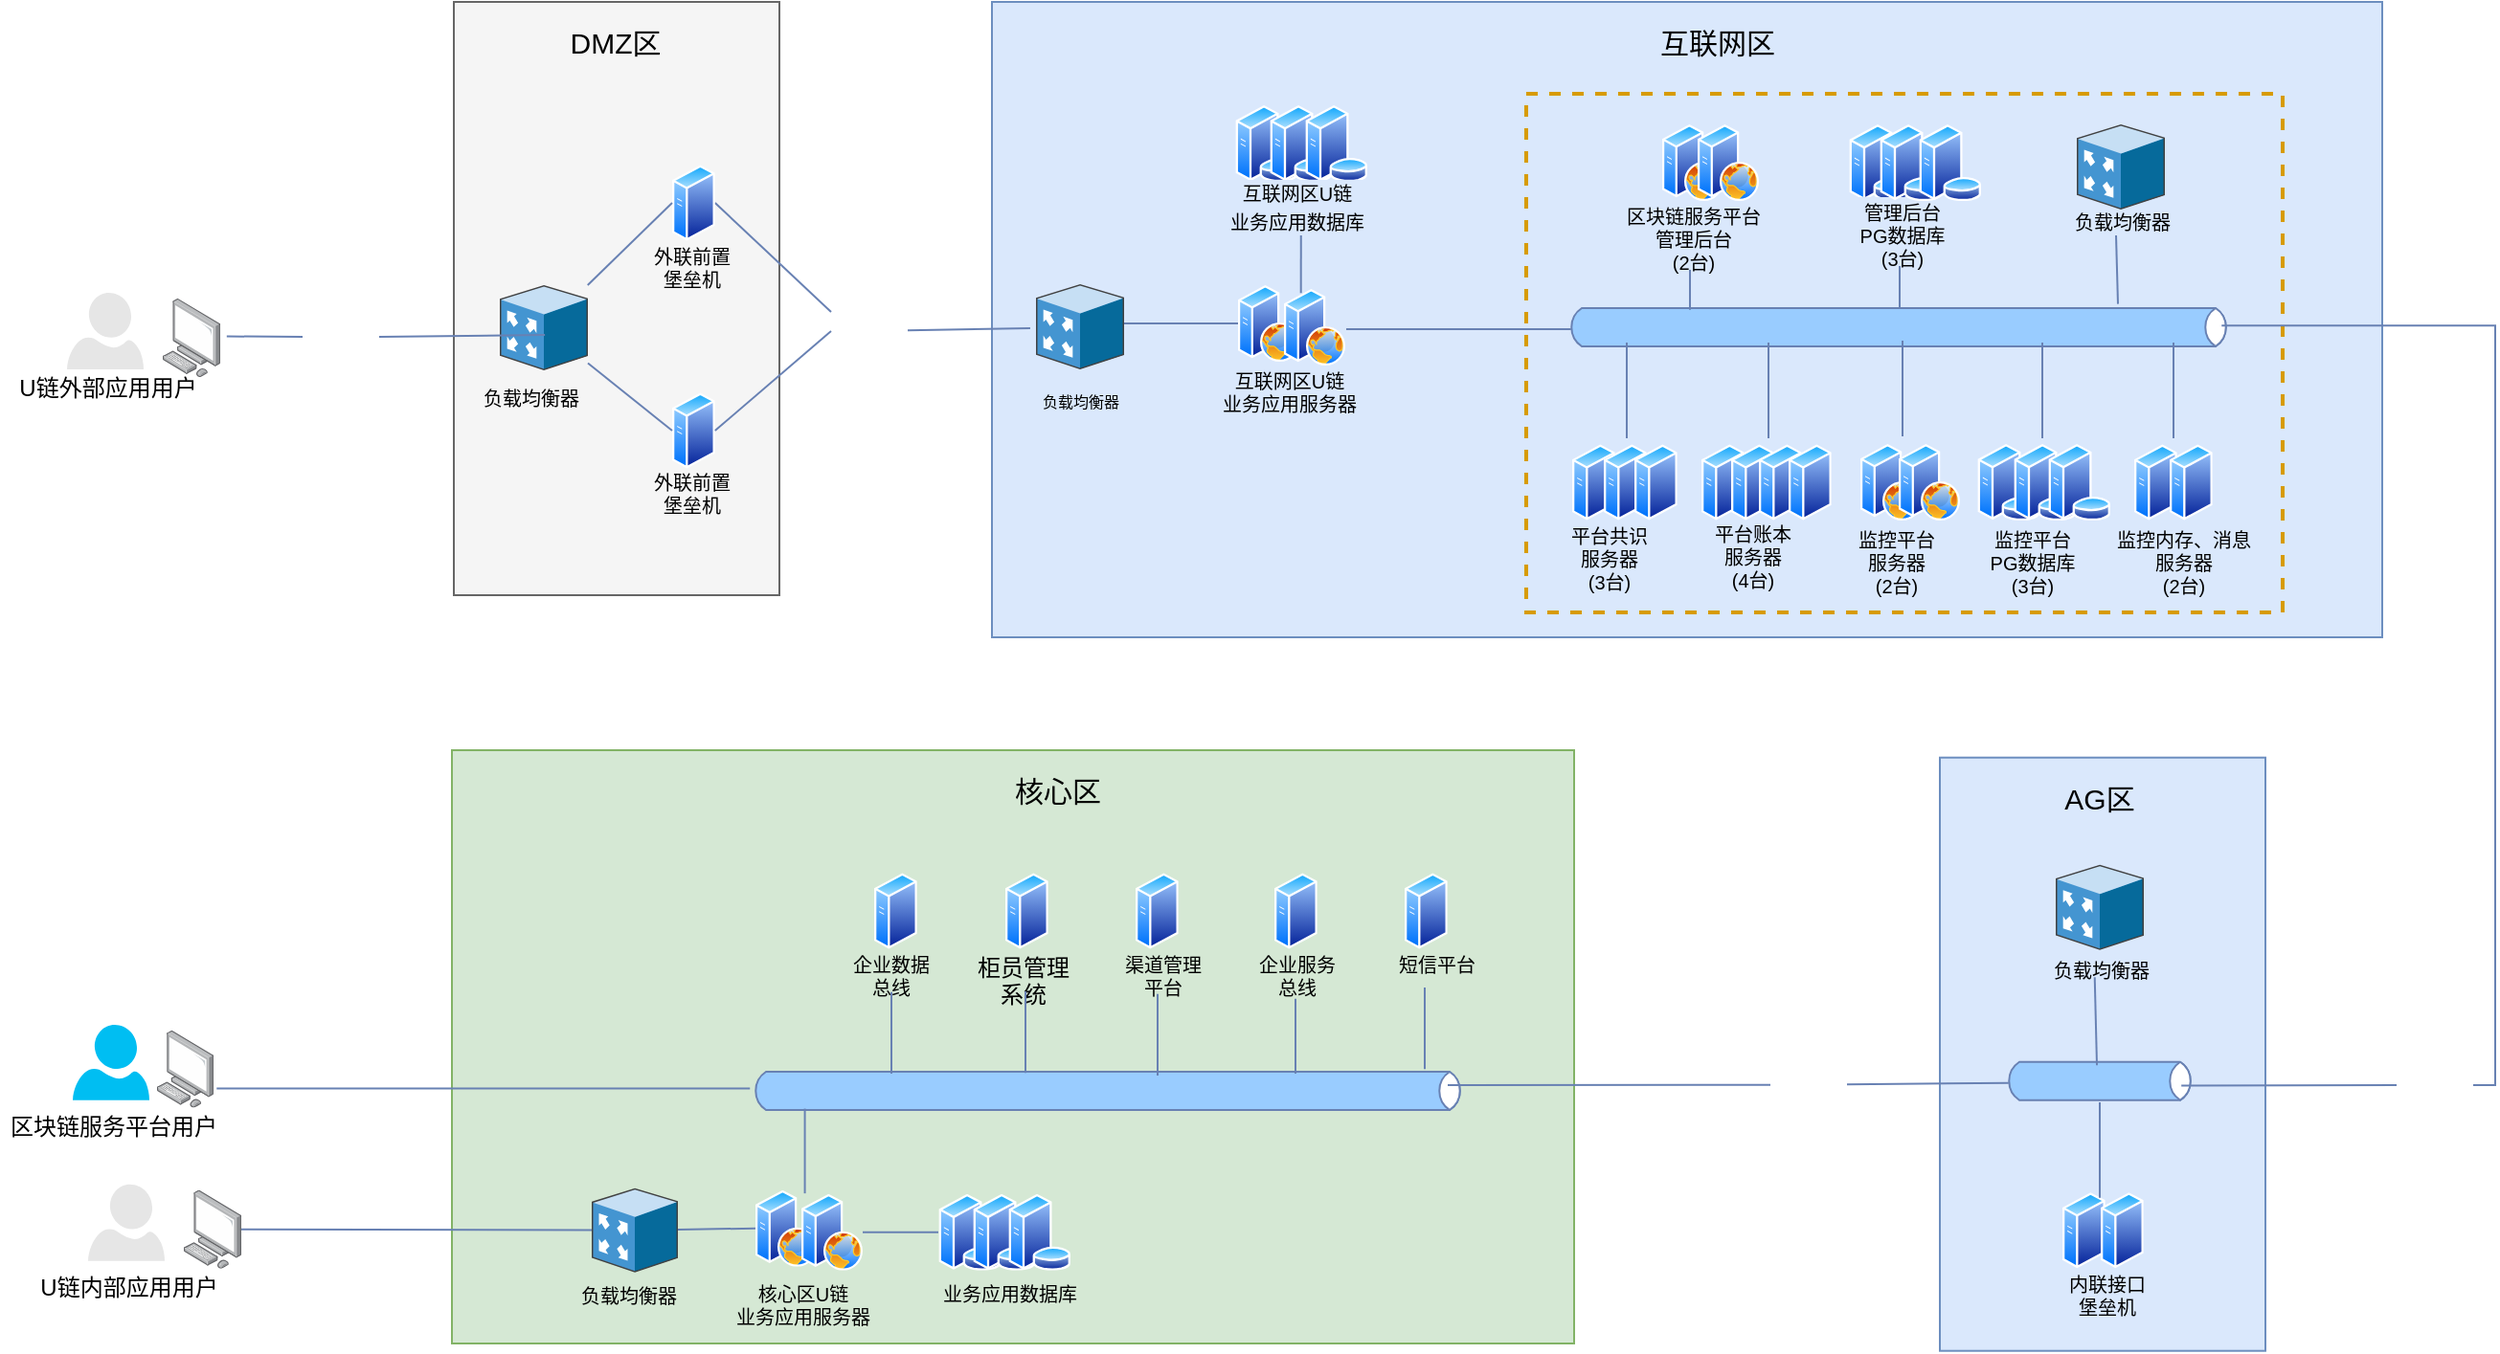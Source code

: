 <mxfile version="12.1.3" type="github" pages="1">
  <diagram id="PtFR2M7_tXtKYrFW8lSv" name="Page-1">
    <mxGraphModel dx="932" dy="569" grid="0" gridSize="10" guides="1" tooltips="1" connect="1" arrows="1" fold="1" page="1" pageScale="1" pageWidth="3300" pageHeight="4681" math="0" shadow="0">
      <root>
        <mxCell id="0"/>
        <mxCell id="1" parent="0"/>
        <mxCell id="sPacu9p47zKpvOx0FIWo-47" value="" style="rounded=0;whiteSpace=wrap;html=1;strokeColor=#6c8ebf;strokeWidth=1;fillColor=#dae8fc;fontSize=12;align=center;" parent="1" vertex="1">
          <mxGeometry x="591" y="208" width="726" height="332" as="geometry"/>
        </mxCell>
        <mxCell id="nEOF1kNpwPRWHeqvcLlS-4" value="" style="rounded=0;whiteSpace=wrap;html=1;fillColor=none;fontSize=10;dashed=1;strokeColor=#d79b00;strokeWidth=2;" parent="1" vertex="1">
          <mxGeometry x="870" y="256" width="395" height="271" as="geometry"/>
        </mxCell>
        <mxCell id="sPacu9p47zKpvOx0FIWo-21" value="" style="rounded=0;whiteSpace=wrap;html=1;strokeColor=#666666;fillColor=#f5f5f5;fontSize=12;align=center;fontColor=#333333;" parent="1" vertex="1">
          <mxGeometry x="310" y="208" width="170" height="310" as="geometry"/>
        </mxCell>
        <mxCell id="sPacu9p47zKpvOx0FIWo-9" value="" style="html=1;fillColor=#99CCFF;strokeColor=#6881B3;gradientColor=none;gradientDirection=north;strokeWidth=1;shape=mxgraph.networks.bus;gradientColor=none;gradientDirection=north;fontColor=#ffffff;perimeter=backbonePerimeter;backboneSize=20;align=center;fontSize=12;" parent="1" vertex="1">
          <mxGeometry x="891" y="373" width="347" height="10" as="geometry"/>
        </mxCell>
        <mxCell id="sPacu9p47zKpvOx0FIWo-10" value="" style="strokeColor=#6881B3;edgeStyle=none;rounded=0;endArrow=none;html=1;strokeWidth=1;fontSize=12;" parent="1" edge="1">
          <mxGeometry relative="1" as="geometry">
            <mxPoint x="955.5" y="326" as="sourcePoint"/>
            <mxPoint x="955.5" y="368.929" as="targetPoint"/>
          </mxGeometry>
        </mxCell>
        <mxCell id="sPacu9p47zKpvOx0FIWo-12" value="" style="strokeColor=#6881B3;edgeStyle=none;rounded=0;endArrow=none;html=1;strokeWidth=1;fontSize=12;" parent="1" edge="1">
          <mxGeometry relative="1" as="geometry">
            <mxPoint x="1065" y="325.5" as="sourcePoint"/>
            <mxPoint x="1065" y="367.676" as="targetPoint"/>
          </mxGeometry>
        </mxCell>
        <mxCell id="sPacu9p47zKpvOx0FIWo-14" value="" style="strokeColor=#6881B3;edgeStyle=none;rounded=0;endArrow=none;html=1;strokeWidth=1;fontSize=12;" parent="1" edge="1">
          <mxGeometry relative="1" as="geometry">
            <mxPoint x="922.5" y="436" as="sourcePoint"/>
            <mxPoint x="922.5" y="386" as="targetPoint"/>
          </mxGeometry>
        </mxCell>
        <mxCell id="sPacu9p47zKpvOx0FIWo-26" value="" style="shape=image;html=1;verticalAlign=top;verticalLabelPosition=bottom;labelBackgroundColor=#ffffff;imageAspect=0;aspect=fixed;image=https://cdn4.iconfinder.com/data/icons/VISTA/networking/png/128/firewall.png;strokeColor=#6881B3;fillColor=#99CCFF;fontSize=12;align=center;" parent="1" vertex="1">
          <mxGeometry x="231" y="363" width="40" height="40" as="geometry"/>
        </mxCell>
        <mxCell id="sPacu9p47zKpvOx0FIWo-27" value="" style="endArrow=none;html=1;fontSize=12;entryX=0;entryY=0.5;entryDx=0;entryDy=0;exitX=1.114;exitY=0.482;exitDx=0;exitDy=0;exitPerimeter=0;strokeColor=#6881B3;" parent="1" source="sPacu9p47zKpvOx0FIWo-23" target="sPacu9p47zKpvOx0FIWo-26" edge="1">
          <mxGeometry width="50" height="50" relative="1" as="geometry">
            <mxPoint x="198" y="470" as="sourcePoint"/>
            <mxPoint x="248" y="420" as="targetPoint"/>
          </mxGeometry>
        </mxCell>
        <mxCell id="sPacu9p47zKpvOx0FIWo-32" value="" style="shadow=0;dashed=0;html=1;labelPosition=center;verticalLabelPosition=bottom;verticalAlign=top;align=center;outlineConnect=0;shape=mxgraph.veeam.3d.proxy_appliance;direction=east;" parent="1" vertex="1">
          <mxGeometry x="334" y="356" width="46" height="44.562" as="geometry"/>
        </mxCell>
        <mxCell id="sPacu9p47zKpvOx0FIWo-22" value="&lt;font style=&quot;font-size: 15px&quot;&gt;DMZ区&lt;/font&gt;" style="text;html=1;resizable=0;points=[];autosize=1;align=center;verticalAlign=top;spacingTop=-4;fontSize=12;" parent="1" vertex="1">
          <mxGeometry x="365" y="218" width="58" height="15" as="geometry"/>
        </mxCell>
        <mxCell id="sPacu9p47zKpvOx0FIWo-35" value="" style="endArrow=none;html=1;strokeColor=#6881B3;strokeWidth=1;fontSize=12;exitX=1;exitY=0.5;exitDx=0;exitDy=0;entryX=0.512;entryY=0.583;entryDx=0;entryDy=0;entryPerimeter=0;" parent="1" source="sPacu9p47zKpvOx0FIWo-26" target="sPacu9p47zKpvOx0FIWo-32" edge="1">
          <mxGeometry width="50" height="50" relative="1" as="geometry">
            <mxPoint x="250" y="373" as="sourcePoint"/>
            <mxPoint x="360" y="300" as="targetPoint"/>
          </mxGeometry>
        </mxCell>
        <mxCell id="sPacu9p47zKpvOx0FIWo-48" value="&lt;font style=&quot;font-size: 15px&quot;&gt;互联网区&lt;/font&gt;" style="text;html=1;resizable=0;points=[];autosize=1;align=left;verticalAlign=top;spacingTop=-4;fontSize=12;" parent="1" vertex="1">
          <mxGeometry x="937.5" y="218" width="70" height="15" as="geometry"/>
        </mxCell>
        <mxCell id="sPacu9p47zKpvOx0FIWo-49" value="" style="shape=image;html=1;verticalAlign=top;verticalLabelPosition=bottom;labelBackgroundColor=#ffffff;imageAspect=0;aspect=fixed;image=https://cdn4.iconfinder.com/data/icons/VISTA/networking/png/128/firewall.png;strokeColor=#6881B3;fillColor=#99CCFF;fontSize=12;align=center;" parent="1" vertex="1">
          <mxGeometry x="507" y="360" width="40" height="40" as="geometry"/>
        </mxCell>
        <mxCell id="sPacu9p47zKpvOx0FIWo-50" value="" style="endArrow=none;html=1;strokeColor=#6881B3;strokeWidth=1;fontSize=12;exitX=1;exitY=0.5;exitDx=0;exitDy=0;entryX=0;entryY=0.25;entryDx=0;entryDy=0;" parent="1" source="sPacu9p47zKpvOx0FIWo-84" target="sPacu9p47zKpvOx0FIWo-49" edge="1">
          <mxGeometry width="50" height="50" relative="1" as="geometry">
            <mxPoint x="433.4" y="385.12" as="sourcePoint"/>
            <mxPoint x="570" y="430" as="targetPoint"/>
          </mxGeometry>
        </mxCell>
        <mxCell id="sPacu9p47zKpvOx0FIWo-51" value="" style="shadow=0;dashed=0;html=1;labelPosition=center;verticalLabelPosition=bottom;verticalAlign=top;align=center;outlineConnect=0;shape=mxgraph.veeam.3d.proxy_appliance;direction=east;" parent="1" vertex="1">
          <mxGeometry x="614" y="355.5" width="46" height="44.562" as="geometry"/>
        </mxCell>
        <mxCell id="sPacu9p47zKpvOx0FIWo-52" value="" style="endArrow=none;html=1;strokeColor=#6881B3;strokeWidth=1;fontSize=12;entryX=-0.066;entryY=0.515;entryDx=0;entryDy=0;entryPerimeter=0;" parent="1" source="sPacu9p47zKpvOx0FIWo-49" target="sPacu9p47zKpvOx0FIWo-51" edge="1">
          <mxGeometry width="50" height="50" relative="1" as="geometry">
            <mxPoint x="587" y="460" as="sourcePoint"/>
            <mxPoint x="637" y="410" as="targetPoint"/>
          </mxGeometry>
        </mxCell>
        <mxCell id="sPacu9p47zKpvOx0FIWo-57" value="外联前置&lt;br style=&quot;font-size: 10px&quot;&gt;堡垒机" style="text;html=1;resizable=0;points=[];autosize=1;align=center;verticalAlign=top;spacingTop=-4;fontSize=10;" parent="1" vertex="1">
          <mxGeometry x="409" y="333" width="50" height="24" as="geometry"/>
        </mxCell>
        <mxCell id="sPacu9p47zKpvOx0FIWo-58" value="" style="group" parent="1" vertex="1" connectable="0">
          <mxGeometry x="719.5" y="356" width="56" height="40" as="geometry"/>
        </mxCell>
        <mxCell id="sPacu9p47zKpvOx0FIWo-59" value="" style="aspect=fixed;perimeter=ellipsePerimeter;html=1;align=center;shadow=0;dashed=0;spacingTop=3;image;image=img/lib/active_directory/web_server.svg;strokeColor=#6881B3;strokeWidth=1;fillColor=#99CCFF;fontSize=12;" parent="sPacu9p47zKpvOx0FIWo-58" vertex="1">
          <mxGeometry width="32" height="40" as="geometry"/>
        </mxCell>
        <mxCell id="sPacu9p47zKpvOx0FIWo-60" value="" style="aspect=fixed;perimeter=ellipsePerimeter;html=1;align=center;shadow=0;dashed=0;spacingTop=3;image;image=img/lib/active_directory/web_server.svg;strokeColor=#6881B3;strokeWidth=1;fillColor=#99CCFF;fontSize=12;" parent="sPacu9p47zKpvOx0FIWo-58" vertex="1">
          <mxGeometry x="24" y="2" width="32" height="40" as="geometry"/>
        </mxCell>
        <mxCell id="sPacu9p47zKpvOx0FIWo-61" value="互联网区U链&lt;br&gt;业务应用服务器" style="text;html=1;resizable=0;points=[];autosize=1;align=center;verticalAlign=top;spacingTop=-4;fontSize=10;" parent="1" vertex="1">
          <mxGeometry x="705.5" y="398" width="80" height="24" as="geometry"/>
        </mxCell>
        <mxCell id="sPacu9p47zKpvOx0FIWo-72" value="区块链服务平台&lt;br&gt;管理后台&lt;br&gt;(2台)" style="text;html=1;resizable=0;points=[];autosize=1;align=center;verticalAlign=top;spacingTop=-4;fontSize=10;fillColor=#DAE8FC;" parent="1" vertex="1">
          <mxGeometry x="916.5" y="312" width="80" height="36" as="geometry"/>
        </mxCell>
        <mxCell id="sPacu9p47zKpvOx0FIWo-62" value="" style="aspect=fixed;perimeter=ellipsePerimeter;html=1;align=center;shadow=0;dashed=0;spacingTop=3;image;image=img/lib/active_directory/database_server.svg;strokeColor=#6881B3;strokeWidth=1;fillColor=#99CCFF;fontSize=8;" parent="1" vertex="1">
          <mxGeometry x="718" y="262" width="32.8" height="40" as="geometry"/>
        </mxCell>
        <mxCell id="sPacu9p47zKpvOx0FIWo-63" value="" style="aspect=fixed;perimeter=ellipsePerimeter;html=1;align=center;shadow=0;dashed=0;spacingTop=3;image;image=img/lib/active_directory/database_server.svg;strokeColor=#6881B3;strokeWidth=1;fillColor=#99CCFF;fontSize=8;" parent="1" vertex="1">
          <mxGeometry x="736" y="262" width="32.8" height="40" as="geometry"/>
        </mxCell>
        <mxCell id="sPacu9p47zKpvOx0FIWo-64" value="" style="aspect=fixed;perimeter=ellipsePerimeter;html=1;align=center;shadow=0;dashed=0;spacingTop=3;image;image=img/lib/active_directory/database_server.svg;strokeColor=#6881B3;strokeWidth=1;fillColor=#99CCFF;fontSize=8;" parent="1" vertex="1">
          <mxGeometry x="754.5" y="262" width="32.8" height="40" as="geometry"/>
        </mxCell>
        <mxCell id="sPacu9p47zKpvOx0FIWo-90" value="平台共识&lt;br&gt;服务器&lt;br&gt;(3台)" style="text;html=1;resizable=0;points=[];autosize=1;align=center;verticalAlign=top;spacingTop=-4;fontSize=10;" parent="1" vertex="1">
          <mxGeometry x="888" y="479" width="50" height="36" as="geometry"/>
        </mxCell>
        <mxCell id="sPacu9p47zKpvOx0FIWo-82" value="" style="aspect=fixed;perimeter=ellipsePerimeter;html=1;align=center;shadow=0;dashed=0;spacingTop=3;image;image=img/lib/active_directory/generic_server.svg;strokeColor=#6881B3;strokeWidth=1;fillColor=#99CCFF;fontSize=8;" parent="1" vertex="1">
          <mxGeometry x="894" y="439" width="22.4" height="40" as="geometry"/>
        </mxCell>
        <mxCell id="sPacu9p47zKpvOx0FIWo-101" value="平台账本&lt;br&gt;服务器&lt;br&gt;(4台)" style="text;html=1;resizable=0;points=[];autosize=1;align=center;verticalAlign=top;spacingTop=-4;fontSize=10;" parent="1" vertex="1">
          <mxGeometry x="963" y="478" width="50" height="36" as="geometry"/>
        </mxCell>
        <mxCell id="sPacu9p47zKpvOx0FIWo-112" value="" style="rounded=0;whiteSpace=wrap;html=1;strokeColor=#6c8ebf;strokeWidth=1;fillColor=#dae8fc;fontSize=8;align=center;" parent="1" vertex="1">
          <mxGeometry x="1086" y="602.853" width="170" height="310" as="geometry"/>
        </mxCell>
        <mxCell id="sPacu9p47zKpvOx0FIWo-113" value="&lt;font style=&quot;font-size: 15px&quot;&gt;AG区&lt;/font&gt;" style="text;html=1;resizable=0;points=[];autosize=1;align=center;verticalAlign=top;spacingTop=-4;fontSize=12;" parent="1" vertex="1">
          <mxGeometry x="1145.5" y="612.853" width="47" height="15" as="geometry"/>
        </mxCell>
        <mxCell id="sPacu9p47zKpvOx0FIWo-115" value="负载均衡器" style="text;html=1;resizable=0;points=[];autosize=1;align=center;verticalAlign=top;spacingTop=-4;fontSize=10;" parent="1" vertex="1">
          <mxGeometry x="320" y="407" width="60" height="10" as="geometry"/>
        </mxCell>
        <mxCell id="sPacu9p47zKpvOx0FIWo-116" value="负载均衡器" style="text;html=1;resizable=0;points=[];autosize=1;align=center;verticalAlign=top;spacingTop=-4;fontSize=8;" parent="1" vertex="1">
          <mxGeometry x="607" y="410" width="60" height="10" as="geometry"/>
        </mxCell>
        <mxCell id="sPacu9p47zKpvOx0FIWo-117" value="" style="shadow=0;dashed=0;html=1;labelPosition=center;verticalLabelPosition=bottom;verticalAlign=top;align=center;outlineConnect=0;shape=mxgraph.veeam.3d.proxy_appliance;direction=east;" parent="1" vertex="1">
          <mxGeometry x="1146.5" y="658.853" width="46" height="44.562" as="geometry"/>
        </mxCell>
        <mxCell id="sPacu9p47zKpvOx0FIWo-118" value="负载均衡器" style="text;html=1;resizable=0;points=[];autosize=1;align=center;verticalAlign=top;spacingTop=-4;fontSize=10;" parent="1" vertex="1">
          <mxGeometry x="1139.5" y="705.853" width="60" height="10" as="geometry"/>
        </mxCell>
        <mxCell id="sPacu9p47zKpvOx0FIWo-119" value="" style="html=1;fillColor=#99CCFF;strokeColor=#6881B3;gradientColor=none;gradientDirection=north;strokeWidth=1;shape=mxgraph.networks.bus;gradientColor=none;gradientDirection=north;fontColor=#ffffff;perimeter=backbonePerimeter;backboneSize=20;align=center;fontSize=12;" parent="1" vertex="1">
          <mxGeometry x="1119.5" y="766.853" width="100" height="10" as="geometry"/>
        </mxCell>
        <mxCell id="wzntJS4Hk8glmOeOFhAp-34" style="edgeStyle=orthogonalEdgeStyle;rounded=0;orthogonalLoop=1;jettySize=auto;html=1;exitX=1;exitY=0.5;exitDx=0;exitDy=0;entryX=0.986;entryY=0.414;entryDx=0;entryDy=0;entryPerimeter=0;endArrow=none;endFill=0;strokeColor=#6881B3;" parent="1" source="sPacu9p47zKpvOx0FIWo-120" target="sPacu9p47zKpvOx0FIWo-9" edge="1">
          <mxGeometry relative="1" as="geometry">
            <Array as="points">
              <mxPoint x="1376" y="774"/>
              <mxPoint x="1376" y="377"/>
            </Array>
          </mxGeometry>
        </mxCell>
        <mxCell id="sPacu9p47zKpvOx0FIWo-120" value="" style="shape=image;html=1;verticalAlign=top;verticalLabelPosition=bottom;labelBackgroundColor=#ffffff;imageAspect=0;aspect=fixed;image=https://cdn4.iconfinder.com/data/icons/VISTA/networking/png/128/firewall.png;strokeColor=#6881B3;fillColor=#99CCFF;fontSize=12;align=center;" parent="1" vertex="1">
          <mxGeometry x="1324.5" y="754" width="40" height="40" as="geometry"/>
        </mxCell>
        <mxCell id="sPacu9p47zKpvOx0FIWo-123" value="" style="endArrow=none;html=1;strokeColor=#6881B3;strokeWidth=1;fontSize=8;exitX=0.485;exitY=-0.318;exitDx=0;exitDy=0;exitPerimeter=0;entryX=0.456;entryY=1.182;entryDx=0;entryDy=0;entryPerimeter=0;" parent="1" source="sPacu9p47zKpvOx0FIWo-119" target="sPacu9p47zKpvOx0FIWo-118" edge="1">
          <mxGeometry width="50" height="50" relative="1" as="geometry">
            <mxPoint x="1250.5" y="757.853" as="sourcePoint"/>
            <mxPoint x="1300.5" y="707.853" as="targetPoint"/>
          </mxGeometry>
        </mxCell>
        <mxCell id="sPacu9p47zKpvOx0FIWo-125" value="" style="group" parent="1" vertex="1" connectable="0">
          <mxGeometry x="1150" y="829.853" width="42.4" height="40" as="geometry"/>
        </mxCell>
        <mxCell id="sPacu9p47zKpvOx0FIWo-126" value="" style="aspect=fixed;perimeter=ellipsePerimeter;html=1;align=center;shadow=0;dashed=0;spacingTop=3;image;image=img/lib/active_directory/generic_server.svg;strokeColor=#6881B3;strokeWidth=1;fillColor=#99CCFF;fontSize=8;" parent="sPacu9p47zKpvOx0FIWo-125" vertex="1">
          <mxGeometry width="22.4" height="40" as="geometry"/>
        </mxCell>
        <mxCell id="sPacu9p47zKpvOx0FIWo-127" value="" style="aspect=fixed;perimeter=ellipsePerimeter;html=1;align=center;shadow=0;dashed=0;spacingTop=3;image;image=img/lib/active_directory/generic_server.svg;strokeColor=#6881B3;strokeWidth=1;fillColor=#99CCFF;fontSize=8;" parent="sPacu9p47zKpvOx0FIWo-125" vertex="1">
          <mxGeometry x="20" width="22.4" height="40" as="geometry"/>
        </mxCell>
        <mxCell id="sPacu9p47zKpvOx0FIWo-129" value="内联接口&lt;br style=&quot;font-size: 10px;&quot;&gt;堡垒机" style="text;html=1;resizable=0;points=[];autosize=1;align=center;verticalAlign=top;spacingTop=-4;fontSize=10;" parent="1" vertex="1">
          <mxGeometry x="1147.5" y="869.853" width="50" height="20" as="geometry"/>
        </mxCell>
        <mxCell id="sPacu9p47zKpvOx0FIWo-130" value="" style="strokeColor=#6881B3;edgeStyle=none;rounded=0;endArrow=none;html=1;strokeWidth=1;fontSize=12;" parent="1" edge="1">
          <mxGeometry relative="1" as="geometry">
            <mxPoint x="1169.5" y="832.853" as="sourcePoint"/>
            <mxPoint x="1169.5" y="783.0" as="targetPoint"/>
            <Array as="points">
              <mxPoint x="1169.5" y="809.853"/>
            </Array>
          </mxGeometry>
        </mxCell>
        <mxCell id="sPacu9p47zKpvOx0FIWo-131" value="" style="rounded=0;whiteSpace=wrap;html=1;strokeColor=#82b366;strokeWidth=1;fillColor=#d5e8d4;fontSize=8;align=center;" parent="1" vertex="1">
          <mxGeometry x="309" y="599" width="586" height="310" as="geometry"/>
        </mxCell>
        <mxCell id="sPacu9p47zKpvOx0FIWo-133" value="" style="html=1;fillColor=#99CCFF;strokeColor=#6881B3;gradientColor=none;gradientDirection=north;strokeWidth=1;shape=mxgraph.networks.bus;gradientColor=none;gradientDirection=north;fontColor=#ffffff;perimeter=backbonePerimeter;backboneSize=20;align=center;" parent="1" vertex="1">
          <mxGeometry x="465" y="767" width="373" height="20" as="geometry"/>
        </mxCell>
        <mxCell id="sPacu9p47zKpvOx0FIWo-135" value="" style="strokeColor=#6881B3;edgeStyle=none;rounded=0;endArrow=none;html=1;strokeWidth=1;fontSize=8;" parent="1" edge="1">
          <mxGeometry relative="1" as="geometry">
            <mxPoint x="538.5" y="725.353" as="sourcePoint"/>
            <mxPoint x="538.5" y="768.029" as="targetPoint"/>
          </mxGeometry>
        </mxCell>
        <mxCell id="sPacu9p47zKpvOx0FIWo-136" value="" style="strokeColor=#6881B3;edgeStyle=none;rounded=0;endArrow=none;html=1;strokeWidth=1;fontSize=8;" parent="1" edge="1">
          <mxGeometry relative="1" as="geometry">
            <mxPoint x="677.5" y="726.353" as="sourcePoint"/>
            <mxPoint x="677.5" y="769.029" as="targetPoint"/>
          </mxGeometry>
        </mxCell>
        <mxCell id="sPacu9p47zKpvOx0FIWo-137" value="" style="strokeColor=#6881B3;edgeStyle=none;rounded=0;endArrow=none;html=1;strokeWidth=1;fontSize=8;" parent="1" edge="1">
          <mxGeometry relative="1" as="geometry">
            <mxPoint x="749.5" y="728.853" as="sourcePoint"/>
            <mxPoint x="749.5" y="768.02" as="targetPoint"/>
          </mxGeometry>
        </mxCell>
        <mxCell id="sPacu9p47zKpvOx0FIWo-142" value="" style="shadow=0;dashed=0;html=1;labelPosition=center;verticalLabelPosition=bottom;verticalAlign=top;align=center;outlineConnect=0;shape=mxgraph.veeam.3d.proxy_appliance;direction=east;" parent="1" vertex="1">
          <mxGeometry x="382" y="827.853" width="45" height="44" as="geometry"/>
        </mxCell>
        <mxCell id="sPacu9p47zKpvOx0FIWo-143" value="负载均衡器" style="text;html=1;resizable=0;points=[];autosize=1;align=center;verticalAlign=top;spacingTop=-4;fontSize=10;" parent="1" vertex="1">
          <mxGeometry x="371" y="875.853" width="60" height="10" as="geometry"/>
        </mxCell>
        <mxCell id="sPacu9p47zKpvOx0FIWo-145" value="" style="aspect=fixed;perimeter=ellipsePerimeter;html=1;align=center;shadow=0;dashed=0;spacingTop=3;image;image=img/lib/active_directory/generic_server.svg;strokeColor=#6881B3;strokeWidth=1;fillColor=#99CCFF;fontSize=8;" parent="1" vertex="1">
          <mxGeometry x="738.5" y="663" width="22.4" height="40" as="geometry"/>
        </mxCell>
        <mxCell id="sPacu9p47zKpvOx0FIWo-146" value="" style="aspect=fixed;perimeter=ellipsePerimeter;html=1;align=center;shadow=0;dashed=0;spacingTop=3;image;image=img/lib/active_directory/generic_server.svg;strokeColor=#6881B3;strokeWidth=1;fillColor=#99CCFF;fontSize=8;" parent="1" vertex="1">
          <mxGeometry x="666" y="663" width="22.4" height="40" as="geometry"/>
        </mxCell>
        <mxCell id="sPacu9p47zKpvOx0FIWo-147" value="企业服务&lt;br&gt;总线" style="text;html=1;resizable=0;points=[];autosize=1;align=center;verticalAlign=top;spacingTop=-4;fontSize=10;" parent="1" vertex="1">
          <mxGeometry x="721" y="703" width="58" height="24" as="geometry"/>
        </mxCell>
        <mxCell id="sPacu9p47zKpvOx0FIWo-148" value="渠道管理&lt;br&gt;平台" style="text;html=1;resizable=0;points=[];autosize=1;align=center;verticalAlign=top;spacingTop=-4;fontSize=10;" parent="1" vertex="1">
          <mxGeometry x="651" y="703" width="58" height="24" as="geometry"/>
        </mxCell>
        <mxCell id="sPacu9p47zKpvOx0FIWo-149" value="" style="aspect=fixed;perimeter=ellipsePerimeter;html=1;align=center;shadow=0;dashed=0;spacingTop=3;image;image=img/lib/active_directory/generic_server.svg;strokeColor=#6881B3;strokeWidth=1;fillColor=#99CCFF;fontSize=8;" parent="1" vertex="1">
          <mxGeometry x="529.5" y="663" width="22.4" height="40" as="geometry"/>
        </mxCell>
        <mxCell id="sPacu9p47zKpvOx0FIWo-150" value="企业数据&lt;br&gt;总线" style="text;html=1;resizable=0;points=[];autosize=1;align=center;verticalAlign=top;spacingTop=-4;fontSize=10;" parent="1" vertex="1">
          <mxGeometry x="509" y="702.853" width="58" height="24" as="geometry"/>
        </mxCell>
        <mxCell id="sPacu9p47zKpvOx0FIWo-151" value="" style="group" parent="1" vertex="1" connectable="0">
          <mxGeometry x="467.5" y="828.853" width="56" height="40" as="geometry"/>
        </mxCell>
        <mxCell id="sPacu9p47zKpvOx0FIWo-152" value="" style="aspect=fixed;perimeter=ellipsePerimeter;html=1;align=center;shadow=0;dashed=0;spacingTop=3;image;image=img/lib/active_directory/web_server.svg;strokeColor=#6881B3;strokeWidth=1;fillColor=#99CCFF;fontSize=12;" parent="sPacu9p47zKpvOx0FIWo-151" vertex="1">
          <mxGeometry width="32" height="40" as="geometry"/>
        </mxCell>
        <mxCell id="sPacu9p47zKpvOx0FIWo-153" value="" style="aspect=fixed;perimeter=ellipsePerimeter;html=1;align=center;shadow=0;dashed=0;spacingTop=3;image;image=img/lib/active_directory/web_server.svg;strokeColor=#6881B3;strokeWidth=1;fillColor=#99CCFF;fontSize=12;" parent="sPacu9p47zKpvOx0FIWo-151" vertex="1">
          <mxGeometry x="24" y="2" width="32" height="40" as="geometry"/>
        </mxCell>
        <mxCell id="sPacu9p47zKpvOx0FIWo-154" value="核心区U链&lt;br&gt;业务应用服务器" style="text;html=1;resizable=0;points=[];autosize=1;align=center;verticalAlign=top;spacingTop=-4;fontSize=10;" parent="1" vertex="1">
          <mxGeometry x="451.5" y="874.853" width="80" height="24" as="geometry"/>
        </mxCell>
        <mxCell id="sPacu9p47zKpvOx0FIWo-155" value="业务应用数据库" style="text;html=1;resizable=0;points=[];autosize=1;align=center;verticalAlign=top;spacingTop=-4;fontSize=10;" parent="1" vertex="1">
          <mxGeometry x="552.5" y="874.853" width="94" height="12" as="geometry"/>
        </mxCell>
        <mxCell id="sPacu9p47zKpvOx0FIWo-156" value="" style="aspect=fixed;perimeter=ellipsePerimeter;html=1;align=center;shadow=0;dashed=0;spacingTop=3;image;image=img/lib/active_directory/database_server.svg;strokeColor=#6881B3;strokeWidth=1;fillColor=#99CCFF;fontSize=8;" parent="1" vertex="1">
          <mxGeometry x="563" y="830.853" width="32.8" height="40" as="geometry"/>
        </mxCell>
        <mxCell id="sPacu9p47zKpvOx0FIWo-157" value="" style="aspect=fixed;perimeter=ellipsePerimeter;html=1;align=center;shadow=0;dashed=0;spacingTop=3;image;image=img/lib/active_directory/database_server.svg;strokeColor=#6881B3;strokeWidth=1;fillColor=#99CCFF;fontSize=8;" parent="1" vertex="1">
          <mxGeometry x="581" y="830.853" width="32.8" height="40" as="geometry"/>
        </mxCell>
        <mxCell id="sPacu9p47zKpvOx0FIWo-158" value="" style="aspect=fixed;perimeter=ellipsePerimeter;html=1;align=center;shadow=0;dashed=0;spacingTop=3;image;image=img/lib/active_directory/database_server.svg;strokeColor=#6881B3;strokeWidth=1;fillColor=#99CCFF;fontSize=8;" parent="1" vertex="1">
          <mxGeometry x="599.5" y="830.853" width="32.8" height="40" as="geometry"/>
        </mxCell>
        <mxCell id="sPacu9p47zKpvOx0FIWo-159" value="&lt;font style=&quot;font-size: 15px&quot;&gt;核心区&lt;/font&gt;" style="text;html=1;resizable=0;points=[];autosize=1;align=center;verticalAlign=top;spacingTop=-4;fontSize=12;" parent="1" vertex="1">
          <mxGeometry x="597.5" y="609.353" width="55" height="15" as="geometry"/>
        </mxCell>
        <mxCell id="sPacu9p47zKpvOx0FIWo-160" value="" style="shape=image;html=1;verticalAlign=top;verticalLabelPosition=bottom;labelBackgroundColor=#ffffff;imageAspect=0;aspect=fixed;image=https://cdn4.iconfinder.com/data/icons/VISTA/networking/png/128/firewall.png;strokeColor=#6881B3;fillColor=#99CCFF;fontSize=12;align=center;" parent="1" vertex="1">
          <mxGeometry x="997.5" y="753.853" width="40" height="40" as="geometry"/>
        </mxCell>
        <mxCell id="sPacu9p47zKpvOx0FIWo-106" value="" style="points=[];aspect=fixed;html=1;align=center;shadow=0;dashed=0;image;image=img/lib/allied_telesis/computer_and_terminals/Personal_Computer.svg;strokeColor=#6881B3;fillColor=#99CCFF;fontSize=12;" parent="1" vertex="1">
          <mxGeometry x="155" y="745.45" width="29.5" height="40.317" as="geometry"/>
        </mxCell>
        <mxCell id="sPacu9p47zKpvOx0FIWo-104" value="" style="verticalLabelPosition=bottom;html=1;verticalAlign=top;align=center;strokeColor=none;fillColor=#00BEF2;shape=mxgraph.azure.user;" parent="1" vertex="1">
          <mxGeometry x="111" y="742.5" width="40" height="39.333" as="geometry"/>
        </mxCell>
        <mxCell id="sPacu9p47zKpvOx0FIWo-105" value="区块链服务平台用户" style="text;html=1;resizable=0;points=[];autosize=1;align=center;verticalAlign=top;spacingTop=-4;fontSize=12;" parent="1" vertex="1">
          <mxGeometry x="73" y="785.833" width="118" height="14" as="geometry"/>
        </mxCell>
        <mxCell id="mfB3y9zWAH_5rg_kUH9j-3" value="" style="endArrow=none;html=1;strokeColor=#6881B3;exitX=0.926;exitY=0.743;exitDx=0;exitDy=0;exitPerimeter=0;entryX=0;entryY=0.5;entryDx=0;entryDy=0;" parent="1" source="sPacu9p47zKpvOx0FIWo-119" target="sPacu9p47zKpvOx0FIWo-120" edge="1">
          <mxGeometry width="50" height="50" relative="1" as="geometry">
            <mxPoint x="1287" y="869" as="sourcePoint"/>
            <mxPoint x="1337" y="819" as="targetPoint"/>
          </mxGeometry>
        </mxCell>
        <mxCell id="sPacu9p47zKpvOx0FIWo-169" value="" style="points=[];aspect=fixed;html=1;align=center;shadow=0;dashed=0;image;image=img/lib/allied_telesis/computer_and_terminals/Personal_Computer.svg;strokeColor=#6881B3;fillColor=#99CCFF;fontSize=12;" parent="1" vertex="1">
          <mxGeometry x="169" y="828.853" width="30" height="41" as="geometry"/>
        </mxCell>
        <mxCell id="sPacu9p47zKpvOx0FIWo-167" value="" style="verticalLabelPosition=bottom;html=1;verticalAlign=top;align=center;strokeColor=none;fillColor=#E6E6E6;shape=mxgraph.azure.user;" parent="1" vertex="1">
          <mxGeometry x="119" y="825.853" width="40" height="40" as="geometry"/>
        </mxCell>
        <mxCell id="sPacu9p47zKpvOx0FIWo-168" value="U链内部应用用户" style="text;html=1;resizable=0;points=[];autosize=1;align=center;verticalAlign=top;spacingTop=-4;fontSize=12;" parent="1" vertex="1">
          <mxGeometry x="88" y="869.853" width="103" height="14" as="geometry"/>
        </mxCell>
        <mxCell id="mfB3y9zWAH_5rg_kUH9j-7" value="" style="endArrow=none;html=1;strokeColor=#6881B3;entryX=0;entryY=0.5;entryDx=0;entryDy=0;" parent="1" target="sPacu9p47zKpvOx0FIWo-160" edge="1">
          <mxGeometry width="50" height="50" relative="1" as="geometry">
            <mxPoint x="829" y="774" as="sourcePoint"/>
            <mxPoint x="803" y="808" as="targetPoint"/>
          </mxGeometry>
        </mxCell>
        <mxCell id="mfB3y9zWAH_5rg_kUH9j-8" value="" style="endArrow=none;html=1;strokeColor=#6881B3;entryX=0.024;entryY=0.6;entryDx=0;entryDy=0;entryPerimeter=0;" parent="1" source="sPacu9p47zKpvOx0FIWo-160" target="sPacu9p47zKpvOx0FIWo-119" edge="1">
          <mxGeometry width="50" height="50" relative="1" as="geometry">
            <mxPoint x="821" y="881" as="sourcePoint"/>
            <mxPoint x="940" y="772" as="targetPoint"/>
          </mxGeometry>
        </mxCell>
        <mxCell id="mfB3y9zWAH_5rg_kUH9j-9" value="" style="endArrow=none;html=1;strokeColor=#6881B3;" parent="1" source="sPacu9p47zKpvOx0FIWo-169" target="sPacu9p47zKpvOx0FIWo-142" edge="1">
          <mxGeometry width="50" height="50" relative="1" as="geometry">
            <mxPoint x="282" y="783" as="sourcePoint"/>
            <mxPoint x="332" y="733" as="targetPoint"/>
          </mxGeometry>
        </mxCell>
        <mxCell id="sPacu9p47zKpvOx0FIWo-83" value="" style="aspect=fixed;perimeter=ellipsePerimeter;html=1;align=center;shadow=0;dashed=0;spacingTop=3;image;image=img/lib/active_directory/generic_server.svg;strokeColor=#6881B3;strokeWidth=1;fillColor=#99CCFF;fontSize=8;" parent="1" vertex="1">
          <mxGeometry x="424" y="412" width="22.4" height="40" as="geometry"/>
        </mxCell>
        <mxCell id="sPacu9p47zKpvOx0FIWo-84" value="" style="aspect=fixed;perimeter=ellipsePerimeter;html=1;align=center;shadow=0;dashed=0;spacingTop=3;image;image=img/lib/active_directory/generic_server.svg;strokeColor=#6881B3;strokeWidth=1;fillColor=#99CCFF;fontSize=8;" parent="1" vertex="1">
          <mxGeometry x="424" y="293" width="22.4" height="40" as="geometry"/>
        </mxCell>
        <mxCell id="wzntJS4Hk8glmOeOFhAp-1" value="外联前置&lt;br style=&quot;font-size: 10px&quot;&gt;堡垒机" style="text;html=1;resizable=0;points=[];autosize=1;align=center;verticalAlign=top;spacingTop=-4;fontSize=10;" parent="1" vertex="1">
          <mxGeometry x="409" y="450.5" width="50" height="24" as="geometry"/>
        </mxCell>
        <mxCell id="wzntJS4Hk8glmOeOFhAp-2" value="" style="endArrow=none;html=1;entryX=0;entryY=0.5;entryDx=0;entryDy=0;strokeColor=#6881B3;" parent="1" source="sPacu9p47zKpvOx0FIWo-32" target="sPacu9p47zKpvOx0FIWo-84" edge="1">
          <mxGeometry width="50" height="50" relative="1" as="geometry">
            <mxPoint x="370" y="341" as="sourcePoint"/>
            <mxPoint x="420" y="291" as="targetPoint"/>
          </mxGeometry>
        </mxCell>
        <mxCell id="wzntJS4Hk8glmOeOFhAp-5" value="" style="endArrow=none;html=1;strokeColor=#6881B3;exitX=0;exitY=0.5;exitDx=0;exitDy=0;" parent="1" source="sPacu9p47zKpvOx0FIWo-83" target="sPacu9p47zKpvOx0FIWo-32" edge="1">
          <mxGeometry width="50" height="50" relative="1" as="geometry">
            <mxPoint x="327" y="521" as="sourcePoint"/>
            <mxPoint x="377" y="471" as="targetPoint"/>
          </mxGeometry>
        </mxCell>
        <mxCell id="wzntJS4Hk8glmOeOFhAp-6" value="" style="endArrow=none;html=1;strokeColor=#6881B3;exitX=1;exitY=0.5;exitDx=0;exitDy=0;entryX=0;entryY=0.5;entryDx=0;entryDy=0;" parent="1" source="sPacu9p47zKpvOx0FIWo-83" target="sPacu9p47zKpvOx0FIWo-49" edge="1">
          <mxGeometry width="50" height="50" relative="1" as="geometry">
            <mxPoint x="505" y="534" as="sourcePoint"/>
            <mxPoint x="555" y="484" as="targetPoint"/>
          </mxGeometry>
        </mxCell>
        <mxCell id="wzntJS4Hk8glmOeOFhAp-7" value="" style="endArrow=none;html=1;strokeColor=#6881B3;exitX=1;exitY=0.46;exitDx=0;exitDy=0;exitPerimeter=0;entryX=0;entryY=0.5;entryDx=0;entryDy=0;" parent="1" source="sPacu9p47zKpvOx0FIWo-51" target="sPacu9p47zKpvOx0FIWo-59" edge="1">
          <mxGeometry width="50" height="50" relative="1" as="geometry">
            <mxPoint x="743" y="585" as="sourcePoint"/>
            <mxPoint x="793" y="535" as="targetPoint"/>
          </mxGeometry>
        </mxCell>
        <mxCell id="wzntJS4Hk8glmOeOFhAp-8" value="" style="endArrow=none;html=1;strokeColor=#6881B3;entryX=0.5;entryY=1;entryDx=0;entryDy=0;exitX=0.25;exitY=0;exitDx=0;exitDy=0;" parent="1" source="sPacu9p47zKpvOx0FIWo-60" target="sPacu9p47zKpvOx0FIWo-63" edge="1">
          <mxGeometry width="50" height="50" relative="1" as="geometry">
            <mxPoint x="783" y="514" as="sourcePoint"/>
            <mxPoint x="833" y="464" as="targetPoint"/>
          </mxGeometry>
        </mxCell>
        <mxCell id="wzntJS4Hk8glmOeOFhAp-9" value="&lt;span style=&quot;font-size: 10px&quot;&gt;互联网区U链&lt;br&gt;业务应用数据库&lt;/span&gt;" style="text;html=1;resizable=0;points=[];align=center;verticalAlign=middle;labelBackgroundColor=#DAE8FC;" parent="wzntJS4Hk8glmOeOFhAp-8" vertex="1" connectable="0">
          <mxGeometry x="0.573" y="-4" relative="1" as="geometry">
            <mxPoint x="-7" as="offset"/>
          </mxGeometry>
        </mxCell>
        <mxCell id="sPacu9p47zKpvOx0FIWo-70" value="" style="aspect=fixed;perimeter=ellipsePerimeter;html=1;align=center;shadow=0;dashed=0;spacingTop=3;image;image=img/lib/active_directory/web_server.svg;strokeColor=#6881B3;strokeWidth=1;fillColor=#99CCFF;fontSize=12;" parent="1" vertex="1">
          <mxGeometry x="941" y="272" width="32" height="40" as="geometry"/>
        </mxCell>
        <mxCell id="sPacu9p47zKpvOx0FIWo-71" value="" style="aspect=fixed;perimeter=ellipsePerimeter;html=1;align=center;shadow=0;dashed=0;spacingTop=3;image;image=img/lib/active_directory/web_server.svg;strokeColor=#6881B3;strokeWidth=1;fillColor=#99CCFF;fontSize=12;" parent="1" vertex="1">
          <mxGeometry x="959.5" y="272" width="32" height="40" as="geometry"/>
        </mxCell>
        <mxCell id="sPacu9p47zKpvOx0FIWo-74" value="" style="aspect=fixed;perimeter=ellipsePerimeter;html=1;align=center;shadow=0;dashed=0;spacingTop=3;image;image=img/lib/active_directory/database_server.svg;strokeColor=#6881B3;strokeWidth=1;fillColor=#99CCFF;fontSize=8;" parent="1" vertex="1">
          <mxGeometry x="1038.5" y="272" width="32.8" height="40" as="geometry"/>
        </mxCell>
        <mxCell id="wzntJS4Hk8glmOeOFhAp-11" value="管理后台&lt;br style=&quot;font-size: 10px&quot;&gt;PG数据库&lt;br&gt;(3台)" style="text;html=1;resizable=0;points=[];autosize=1;align=center;verticalAlign=top;spacingTop=-4;fillColor=#DAE8FC;fontSize=10;" parent="1" vertex="1">
          <mxGeometry x="1038.5" y="310" width="54" height="36" as="geometry"/>
        </mxCell>
        <mxCell id="wzntJS4Hk8glmOeOFhAp-13" value="" style="aspect=fixed;perimeter=ellipsePerimeter;html=1;align=center;shadow=0;dashed=0;spacingTop=3;image;image=img/lib/active_directory/database_server.svg;strokeColor=#6881B3;strokeWidth=1;fillColor=#99CCFF;fontSize=8;" parent="1" vertex="1">
          <mxGeometry x="1054.5" y="272" width="32.8" height="40" as="geometry"/>
        </mxCell>
        <mxCell id="wzntJS4Hk8glmOeOFhAp-16" value="" style="aspect=fixed;perimeter=ellipsePerimeter;html=1;align=center;shadow=0;dashed=0;spacingTop=3;image;image=img/lib/active_directory/database_server.svg;strokeColor=#6881B3;strokeWidth=1;fillColor=#99CCFF;fontSize=8;" parent="1" vertex="1">
          <mxGeometry x="1075" y="272" width="32.8" height="40" as="geometry"/>
        </mxCell>
        <mxCell id="wzntJS4Hk8glmOeOFhAp-20" value="" style="aspect=fixed;perimeter=ellipsePerimeter;html=1;align=center;shadow=0;dashed=0;spacingTop=3;image;image=img/lib/active_directory/generic_server.svg;strokeColor=#6881B3;strokeWidth=1;fillColor=#99CCFF;fontSize=8;" parent="1" vertex="1">
          <mxGeometry x="910.5" y="439" width="22.4" height="40" as="geometry"/>
        </mxCell>
        <mxCell id="wzntJS4Hk8glmOeOFhAp-21" value="" style="strokeColor=#6881B3;edgeStyle=none;rounded=0;endArrow=none;html=1;strokeWidth=1;fontSize=12;" parent="1" edge="1">
          <mxGeometry relative="1" as="geometry">
            <mxPoint x="996.5" y="436" as="sourcePoint"/>
            <mxPoint x="996.5" y="386" as="targetPoint"/>
          </mxGeometry>
        </mxCell>
        <mxCell id="wzntJS4Hk8glmOeOFhAp-23" value="" style="aspect=fixed;perimeter=ellipsePerimeter;html=1;align=center;shadow=0;dashed=0;spacingTop=3;image;image=img/lib/active_directory/generic_server.svg;strokeColor=#6881B3;strokeWidth=1;fillColor=#99CCFF;fontSize=8;" parent="1" vertex="1">
          <mxGeometry x="926.5" y="439" width="22.4" height="40" as="geometry"/>
        </mxCell>
        <mxCell id="sPacu9p47zKpvOx0FIWo-93" value="" style="aspect=fixed;perimeter=ellipsePerimeter;html=1;align=center;shadow=0;dashed=0;spacingTop=3;image;image=img/lib/active_directory/generic_server.svg;strokeColor=#6881B3;strokeWidth=1;fillColor=#99CCFF;fontSize=8;" parent="1" vertex="1">
          <mxGeometry x="961.5" y="439" width="22.4" height="40" as="geometry"/>
        </mxCell>
        <mxCell id="wzntJS4Hk8glmOeOFhAp-24" value="" style="strokeColor=#6881B3;edgeStyle=none;rounded=0;endArrow=none;html=1;strokeWidth=1;fontSize=12;" parent="1" edge="1">
          <mxGeometry relative="1" as="geometry">
            <mxPoint x="1066.5" y="435" as="sourcePoint"/>
            <mxPoint x="1066.5" y="385" as="targetPoint"/>
            <Array as="points">
              <mxPoint x="1066.5" y="415"/>
            </Array>
          </mxGeometry>
        </mxCell>
        <mxCell id="wzntJS4Hk8glmOeOFhAp-26" value="" style="aspect=fixed;perimeter=ellipsePerimeter;html=1;align=center;shadow=0;dashed=0;spacingTop=3;image;image=img/lib/active_directory/generic_server.svg;strokeColor=#6881B3;strokeWidth=1;fillColor=#99CCFF;fontSize=8;" parent="1" vertex="1">
          <mxGeometry x="977" y="439" width="22.4" height="40" as="geometry"/>
        </mxCell>
        <mxCell id="wzntJS4Hk8glmOeOFhAp-27" value="" style="strokeColor=#6881B3;edgeStyle=none;rounded=0;endArrow=none;html=1;strokeWidth=1;fontSize=12;" parent="1" edge="1">
          <mxGeometry relative="1" as="geometry">
            <mxPoint x="1139.5" y="436" as="sourcePoint"/>
            <mxPoint x="1139.5" y="386" as="targetPoint"/>
            <Array as="points">
              <mxPoint x="1139.5" y="416"/>
            </Array>
          </mxGeometry>
        </mxCell>
        <mxCell id="wzntJS4Hk8glmOeOFhAp-29" value="" style="aspect=fixed;perimeter=ellipsePerimeter;html=1;align=center;shadow=0;dashed=0;spacingTop=3;image;image=img/lib/active_directory/generic_server.svg;strokeColor=#6881B3;strokeWidth=1;fillColor=#99CCFF;fontSize=8;" parent="1" vertex="1">
          <mxGeometry x="991.5" y="439" width="22.4" height="40" as="geometry"/>
        </mxCell>
        <mxCell id="wzntJS4Hk8glmOeOFhAp-30" value="" style="strokeColor=#6881B3;edgeStyle=none;rounded=0;endArrow=none;html=1;strokeWidth=1;fontSize=12;" parent="1" edge="1">
          <mxGeometry relative="1" as="geometry">
            <mxPoint x="1208" y="436" as="sourcePoint"/>
            <mxPoint x="1208" y="386" as="targetPoint"/>
            <Array as="points">
              <mxPoint x="1208" y="416"/>
            </Array>
          </mxGeometry>
        </mxCell>
        <mxCell id="wzntJS4Hk8glmOeOFhAp-32" value="" style="aspect=fixed;perimeter=ellipsePerimeter;html=1;align=center;shadow=0;dashed=0;spacingTop=3;image;image=img/lib/active_directory/generic_server.svg;strokeColor=#6881B3;strokeWidth=1;fillColor=#99CCFF;fontSize=8;" parent="1" vertex="1">
          <mxGeometry x="1007" y="439" width="22.4" height="40" as="geometry"/>
        </mxCell>
        <mxCell id="wzntJS4Hk8glmOeOFhAp-33" style="edgeStyle=orthogonalEdgeStyle;rounded=0;orthogonalLoop=1;jettySize=auto;html=1;entryX=0.007;entryY=0.6;entryDx=0;entryDy=0;entryPerimeter=0;strokeColor=#6881B3;endArrow=none;endFill=0;" parent="1" target="sPacu9p47zKpvOx0FIWo-9" edge="1">
          <mxGeometry relative="1" as="geometry">
            <mxPoint x="776" y="379" as="sourcePoint"/>
            <Array as="points">
              <mxPoint x="776" y="379"/>
            </Array>
          </mxGeometry>
        </mxCell>
        <mxCell id="wzntJS4Hk8glmOeOFhAp-35" value="" style="endArrow=none;html=1;strokeColor=#6881B3;entryX=0;entryY=0.5;entryDx=0;entryDy=0;" parent="1" source="sPacu9p47zKpvOx0FIWo-142" target="sPacu9p47zKpvOx0FIWo-152" edge="1">
          <mxGeometry width="50" height="50" relative="1" as="geometry">
            <mxPoint x="449" y="877" as="sourcePoint"/>
            <mxPoint x="499" y="827" as="targetPoint"/>
          </mxGeometry>
        </mxCell>
        <mxCell id="wzntJS4Hk8glmOeOFhAp-36" style="edgeStyle=orthogonalEdgeStyle;rounded=0;orthogonalLoop=1;jettySize=auto;html=1;endArrow=none;endFill=0;strokeColor=#6881B3;" parent="1" source="sPacu9p47zKpvOx0FIWo-153" target="sPacu9p47zKpvOx0FIWo-156" edge="1">
          <mxGeometry relative="1" as="geometry"/>
        </mxCell>
        <mxCell id="wzntJS4Hk8glmOeOFhAp-45" value="" style="aspect=fixed;perimeter=ellipsePerimeter;html=1;align=center;shadow=0;dashed=0;spacingTop=3;image;image=img/lib/active_directory/generic_server.svg;strokeColor=#6881B3;strokeWidth=1;fillColor=#99CCFF;fontSize=8;" parent="1" vertex="1">
          <mxGeometry x="806.5" y="663" width="22.4" height="40" as="geometry"/>
        </mxCell>
        <mxCell id="wzntJS4Hk8glmOeOFhAp-47" value="短信平台" style="text;html=1;resizable=0;points=[];autosize=1;align=center;verticalAlign=top;spacingTop=-4;fontSize=10;" parent="1" vertex="1">
          <mxGeometry x="794" y="703" width="58" height="14" as="geometry"/>
        </mxCell>
        <mxCell id="wzntJS4Hk8glmOeOFhAp-50" value="" style="aspect=fixed;perimeter=ellipsePerimeter;html=1;align=center;shadow=0;dashed=0;spacingTop=3;image;image=img/lib/active_directory/generic_server.svg;strokeColor=#6881B3;strokeWidth=1;fillColor=#99CCFF;fontSize=8;" parent="1" vertex="1">
          <mxGeometry x="598" y="663" width="22.4" height="40" as="geometry"/>
        </mxCell>
        <mxCell id="wzntJS4Hk8glmOeOFhAp-51" value="柜员管理&lt;br&gt;系统" style="text;html=1;resizable=0;points=[];autosize=1;align=center;verticalAlign=top;spacingTop=-4;" parent="1" vertex="1">
          <mxGeometry x="578" y="703" width="58" height="28" as="geometry"/>
        </mxCell>
        <mxCell id="wzntJS4Hk8glmOeOFhAp-58" style="edgeStyle=orthogonalEdgeStyle;rounded=0;orthogonalLoop=1;jettySize=auto;html=1;exitX=0.5;exitY=0;exitDx=0;exitDy=0;entryX=0.049;entryY=0.864;entryDx=0;entryDy=0;entryPerimeter=0;endArrow=none;endFill=0;strokeColor=#6881B3;" parent="1" edge="1">
          <mxGeometry relative="1" as="geometry">
            <mxPoint x="493.286" y="830.571" as="sourcePoint"/>
            <mxPoint x="493.286" y="786.286" as="targetPoint"/>
          </mxGeometry>
        </mxCell>
        <mxCell id="wzntJS4Hk8glmOeOFhAp-59" value="" style="endArrow=none;html=1;strokeColor=#6881B3;entryX=-0.001;entryY=0.436;entryDx=0;entryDy=0;entryPerimeter=0;exitX=1.056;exitY=0.751;exitDx=0;exitDy=0;exitPerimeter=0;" parent="1" source="sPacu9p47zKpvOx0FIWo-106" target="sPacu9p47zKpvOx0FIWo-133" edge="1">
          <mxGeometry width="50" height="50" relative="1" as="geometry">
            <mxPoint x="348" y="788" as="sourcePoint"/>
            <mxPoint x="398" y="738" as="targetPoint"/>
          </mxGeometry>
        </mxCell>
        <mxCell id="sPacu9p47zKpvOx0FIWo-23" value="" style="points=[];aspect=fixed;html=1;align=center;shadow=0;dashed=0;image;image=img/lib/allied_telesis/computer_and_terminals/Personal_Computer.svg;strokeColor=#6881B3;fillColor=#99CCFF;fontSize=12;" parent="1" vertex="1">
          <mxGeometry x="158" y="363" width="30" height="41" as="geometry"/>
        </mxCell>
        <mxCell id="sPacu9p47zKpvOx0FIWo-2" value="" style="verticalLabelPosition=bottom;html=1;verticalAlign=top;align=center;strokeColor=none;fillColor=#E6E6E6;shape=mxgraph.azure.user;" parent="1" vertex="1">
          <mxGeometry x="108" y="360" width="40" height="40" as="geometry"/>
        </mxCell>
        <mxCell id="sPacu9p47zKpvOx0FIWo-5" value="U链外部应用用户" style="text;html=1;resizable=0;points=[];autosize=1;align=center;verticalAlign=top;spacingTop=-4;fontSize=12;" parent="1" vertex="1">
          <mxGeometry x="77" y="400" width="103" height="14" as="geometry"/>
        </mxCell>
        <mxCell id="nEOF1kNpwPRWHeqvcLlS-1" value="" style="shadow=0;dashed=0;html=1;labelPosition=center;verticalLabelPosition=bottom;verticalAlign=top;align=center;outlineConnect=0;shape=mxgraph.veeam.3d.proxy_appliance;direction=east;" parent="1" vertex="1">
          <mxGeometry x="1157.5" y="272" width="46" height="44.562" as="geometry"/>
        </mxCell>
        <mxCell id="nEOF1kNpwPRWHeqvcLlS-2" value="负载均衡器" style="text;html=1;resizable=0;points=[];autosize=1;align=center;verticalAlign=top;spacingTop=-4;fontSize=10;" parent="1" vertex="1">
          <mxGeometry x="1150.5" y="315" width="60" height="10" as="geometry"/>
        </mxCell>
        <mxCell id="nEOF1kNpwPRWHeqvcLlS-3" value="" style="endArrow=none;html=1;strokeColor=#6881B3;strokeWidth=1;fontSize=8;exitX=0.485;exitY=-0.318;exitDx=0;exitDy=0;exitPerimeter=0;" parent="1" edge="1">
          <mxGeometry width="50" height="50" relative="1" as="geometry">
            <mxPoint x="1179" y="365.82" as="sourcePoint"/>
            <mxPoint x="1178" y="330" as="targetPoint"/>
          </mxGeometry>
        </mxCell>
        <mxCell id="nEOF1kNpwPRWHeqvcLlS-5" value="" style="strokeColor=#6881B3;edgeStyle=none;rounded=0;endArrow=none;html=1;strokeWidth=1;fontSize=8;" parent="1" edge="1">
          <mxGeometry relative="1" as="geometry">
            <mxPoint x="608.5" y="725" as="sourcePoint"/>
            <mxPoint x="608.5" y="767.676" as="targetPoint"/>
          </mxGeometry>
        </mxCell>
        <mxCell id="nEOF1kNpwPRWHeqvcLlS-6" value="" style="strokeColor=#6881B3;edgeStyle=none;rounded=0;endArrow=none;html=1;strokeWidth=1;fontSize=8;" parent="1" edge="1">
          <mxGeometry relative="1" as="geometry">
            <mxPoint x="817" y="723" as="sourcePoint"/>
            <mxPoint x="817" y="765.676" as="targetPoint"/>
          </mxGeometry>
        </mxCell>
        <mxCell id="drk4PGx04N2siQvlIg0v-2" value="" style="aspect=fixed;perimeter=ellipsePerimeter;html=1;align=center;shadow=0;dashed=0;spacingTop=3;image;image=img/lib/active_directory/web_server.svg;strokeColor=#6881B3;strokeWidth=1;fillColor=#99CCFF;fontSize=12;" vertex="1" parent="1">
          <mxGeometry x="1044.5" y="439" width="32" height="40" as="geometry"/>
        </mxCell>
        <mxCell id="drk4PGx04N2siQvlIg0v-3" value="" style="aspect=fixed;perimeter=ellipsePerimeter;html=1;align=center;shadow=0;dashed=0;spacingTop=3;image;image=img/lib/active_directory/web_server.svg;strokeColor=#6881B3;strokeWidth=1;fillColor=#99CCFF;fontSize=12;" vertex="1" parent="1">
          <mxGeometry x="1064.5" y="439" width="32" height="40" as="geometry"/>
        </mxCell>
        <mxCell id="drk4PGx04N2siQvlIg0v-4" value="监控平台&lt;br&gt;服务器&lt;br&gt;(2台)" style="text;html=1;resizable=0;points=[];autosize=1;align=center;verticalAlign=top;spacingTop=-4;fontSize=10;" vertex="1" parent="1">
          <mxGeometry x="1037.5" y="481" width="50" height="36" as="geometry"/>
        </mxCell>
        <mxCell id="drk4PGx04N2siQvlIg0v-5" value="" style="aspect=fixed;perimeter=ellipsePerimeter;html=1;align=center;shadow=0;dashed=0;spacingTop=3;image;image=img/lib/active_directory/database_server.svg;strokeColor=#6881B3;strokeWidth=1;fillColor=#99CCFF;fontSize=8;" vertex="1" parent="1">
          <mxGeometry x="1105.5" y="439" width="32.8" height="40" as="geometry"/>
        </mxCell>
        <mxCell id="drk4PGx04N2siQvlIg0v-6" value="" style="aspect=fixed;perimeter=ellipsePerimeter;html=1;align=center;shadow=0;dashed=0;spacingTop=3;image;image=img/lib/active_directory/database_server.svg;strokeColor=#6881B3;strokeWidth=1;fillColor=#99CCFF;fontSize=8;" vertex="1" parent="1">
          <mxGeometry x="1124.5" y="439" width="32.8" height="40" as="geometry"/>
        </mxCell>
        <mxCell id="drk4PGx04N2siQvlIg0v-7" value="" style="aspect=fixed;perimeter=ellipsePerimeter;html=1;align=center;shadow=0;dashed=0;spacingTop=3;image;image=img/lib/active_directory/database_server.svg;strokeColor=#6881B3;strokeWidth=1;fillColor=#99CCFF;fontSize=8;" vertex="1" parent="1">
          <mxGeometry x="1142.5" y="439" width="32.8" height="40" as="geometry"/>
        </mxCell>
        <mxCell id="drk4PGx04N2siQvlIg0v-8" value="监控平台&lt;br&gt;PG数据库&lt;br&gt;(3台)" style="text;html=1;resizable=0;points=[];autosize=1;align=center;verticalAlign=top;spacingTop=-4;fontSize=10;" vertex="1" parent="1">
          <mxGeometry x="1107" y="481" width="54" height="36" as="geometry"/>
        </mxCell>
        <mxCell id="drk4PGx04N2siQvlIg0v-9" value="" style="aspect=fixed;perimeter=ellipsePerimeter;html=1;align=center;shadow=0;dashed=0;spacingTop=3;image;image=img/lib/active_directory/generic_server.svg;strokeColor=#6881B3;strokeWidth=1;fillColor=#99CCFF;fontSize=8;" vertex="1" parent="1">
          <mxGeometry x="1187.5" y="439" width="22.4" height="40" as="geometry"/>
        </mxCell>
        <mxCell id="drk4PGx04N2siQvlIg0v-10" value="" style="aspect=fixed;perimeter=ellipsePerimeter;html=1;align=center;shadow=0;dashed=0;spacingTop=3;image;image=img/lib/active_directory/generic_server.svg;strokeColor=#6881B3;strokeWidth=1;fillColor=#99CCFF;fontSize=8;" vertex="1" parent="1">
          <mxGeometry x="1206" y="439" width="22.4" height="40" as="geometry"/>
        </mxCell>
        <mxCell id="drk4PGx04N2siQvlIg0v-11" value="监控内存、消息&lt;br&gt;服务器&lt;br&gt;(2台)" style="text;html=1;resizable=0;points=[];autosize=1;align=center;verticalAlign=top;spacingTop=-4;fontSize=10;" vertex="1" parent="1">
          <mxGeometry x="1172.5" y="481" width="80" height="36" as="geometry"/>
        </mxCell>
      </root>
    </mxGraphModel>
  </diagram>
</mxfile>
